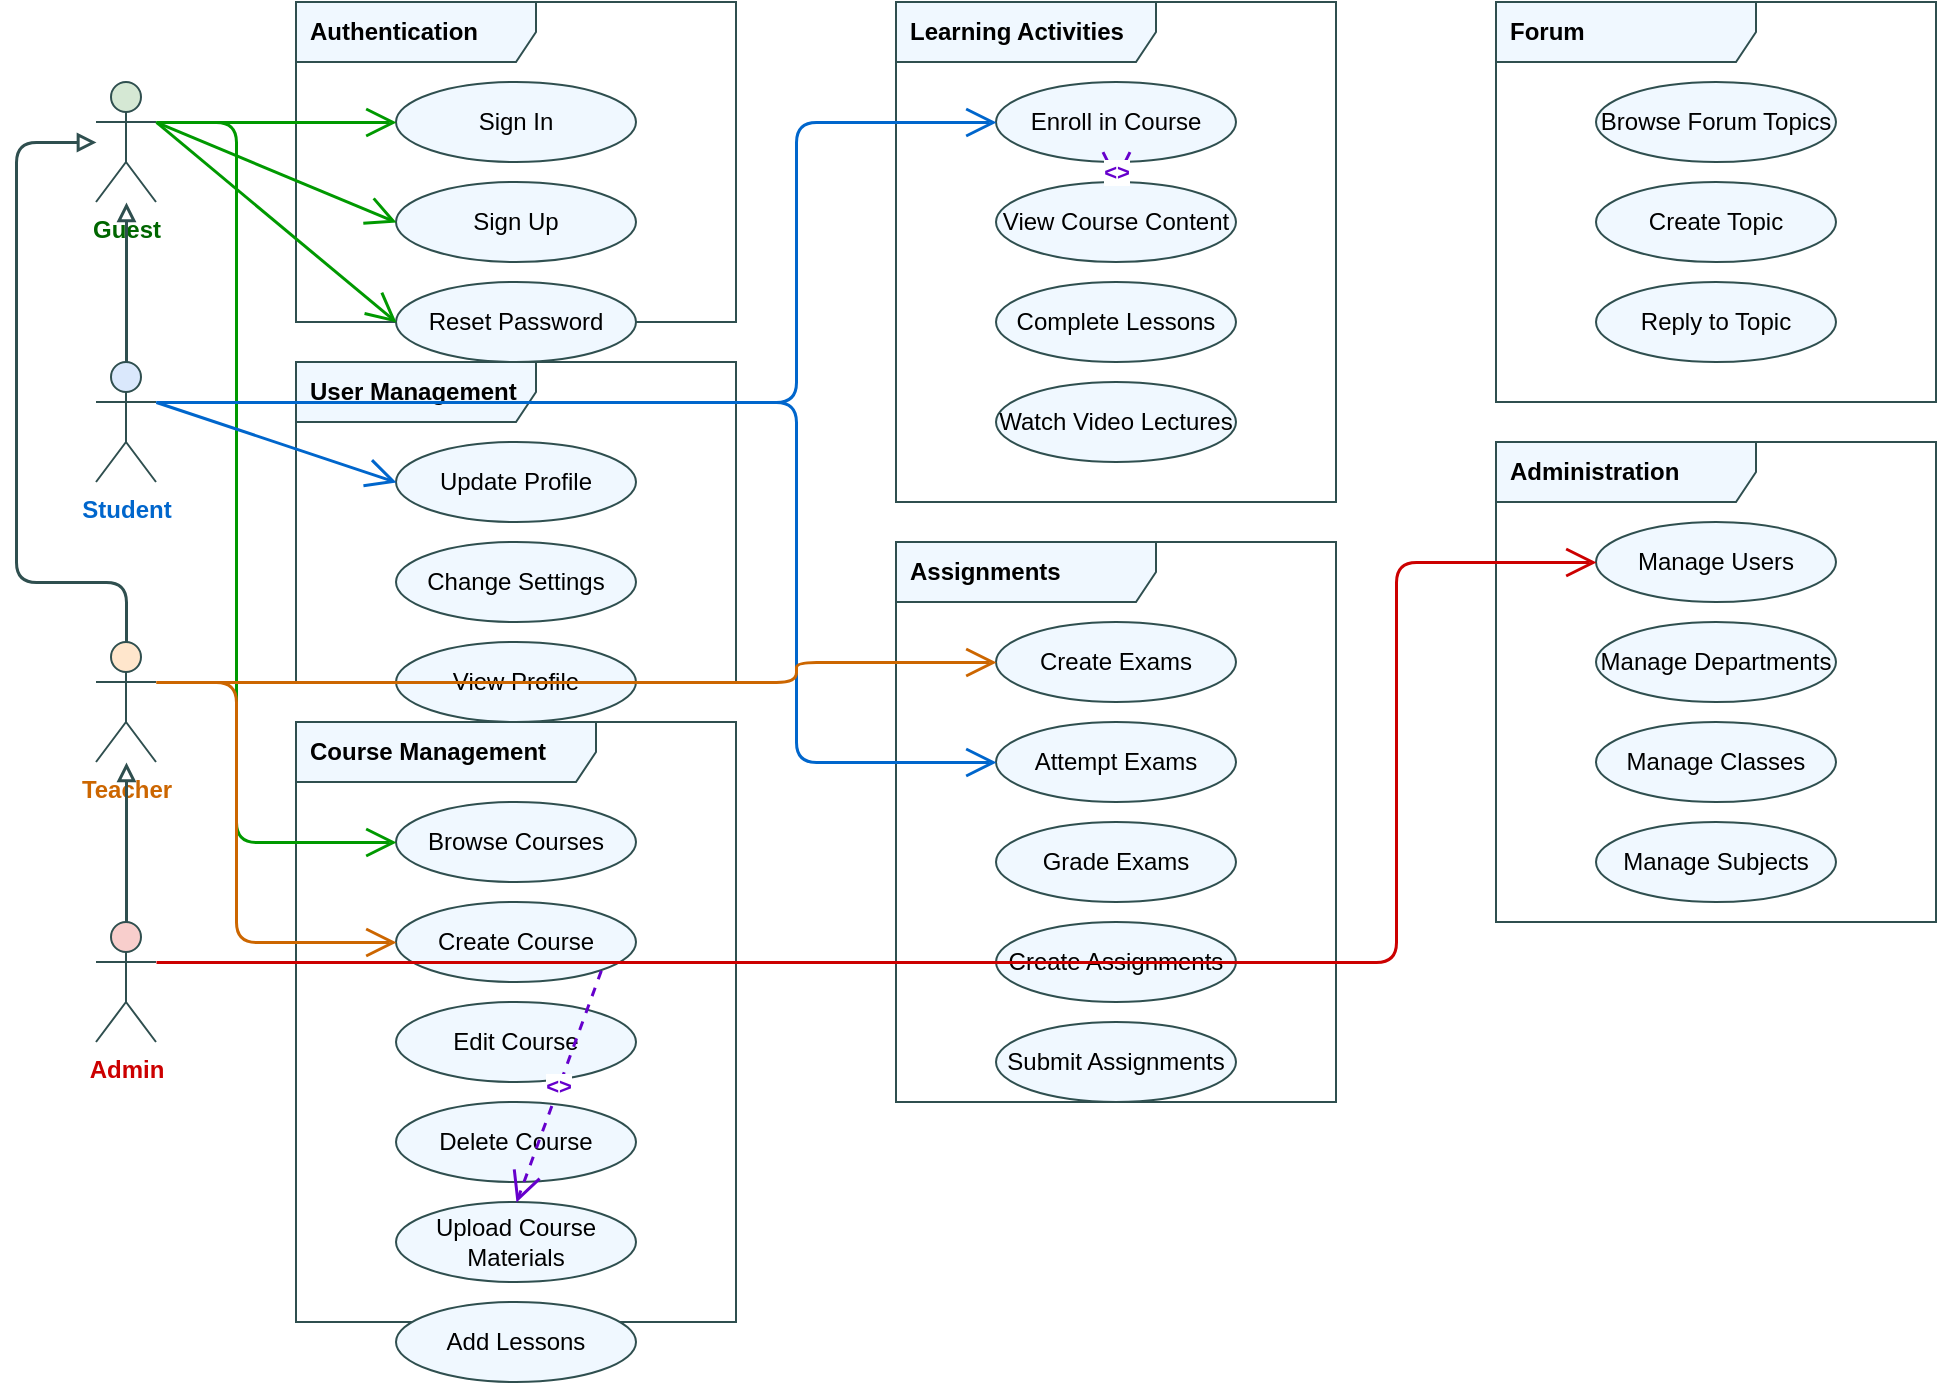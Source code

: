 <mxfile version="27.0.9">
  <diagram id="elearning-use-case" name="E-Learning Use Case">
    <mxGraphModel dx="1389" dy="835" grid="0" gridSize="10" guides="1" tooltips="1" connect="1" arrows="1" fold="1" page="1" pageScale="1" pageWidth="1169" pageHeight="827" background="#ffffff" math="0" shadow="0">
      <root>
        <mxCell id="0" />
        <mxCell id="1" parent="0" />
        <mxCell id="guest" value="Guest" style="shape=umlActor;verticalLabelPosition=bottom;verticalAlign=top;html=1;fillColor=#D5E8D4;strokeColor=#2F4F4F;fontStyle=1;fontColor=#006600;" parent="1" vertex="1">
          <mxGeometry x="100" y="80" width="30" height="60" as="geometry" />
        </mxCell>
        <mxCell id="student" value="Student" style="shape=umlActor;verticalLabelPosition=bottom;verticalAlign=top;html=1;fillColor=#DAE8FC;strokeColor=#2F4F4F;fontStyle=1;fontColor=#0066CC;" parent="1" vertex="1">
          <mxGeometry x="100" y="220" width="30" height="60" as="geometry" />
        </mxCell>
        <mxCell id="teacher" value="Teacher" style="shape=umlActor;verticalLabelPosition=bottom;verticalAlign=top;html=1;fillColor=#FFE6CC;strokeColor=#2F4F4F;fontStyle=1;fontColor=#CC6600;" parent="1" vertex="1">
          <mxGeometry x="100" y="360" width="30" height="60" as="geometry" />
        </mxCell>
        <mxCell id="admin" value="Admin" style="shape=umlActor;verticalLabelPosition=bottom;verticalAlign=top;html=1;fillColor=#F8CECC;strokeColor=#2F4F4F;fontStyle=1;fontColor=#CC0000;" parent="1" vertex="1">
          <mxGeometry x="100" y="500" width="30" height="60" as="geometry" />
        </mxCell>
        <mxCell id="student-guest" value="" style="endArrow=block;endFill=0;html=1;edgeStyle=orthogonalEdgeStyle;align=left;verticalAlign=top;exitX=0.5;exitY=0;exitDx=0;exitDy=0;entryX=0.5;entryY=1;entryDx=0;entryDy=0;strokeColor=#2F4F4F;strokeWidth=1.5;" parent="1" source="student" target="guest" edge="1">
          <mxGeometry x="-1" relative="1" as="geometry">
            <mxPoint x="130" y="180" as="targetPoint" />
            <Array as="points">
              <mxPoint x="115" y="190" />
              <mxPoint x="115" y="190" />
            </Array>
          </mxGeometry>
        </mxCell>
        <mxCell id="teacher-guest" value="" style="endArrow=block;endFill=0;html=1;edgeStyle=orthogonalEdgeStyle;align=left;verticalAlign=top;exitX=0.5;exitY=0;exitDx=0;exitDy=0;strokeColor=#2F4F4F;strokeWidth=1.5;" parent="1" source="teacher" target="guest" edge="1">
          <mxGeometry x="-1" relative="1" as="geometry">
            <mxPoint x="130" y="180" as="targetPoint" />
            <Array as="points">
              <mxPoint x="115" y="330" />
              <mxPoint x="60" y="330" />
              <mxPoint x="60" y="110" />
            </Array>
          </mxGeometry>
        </mxCell>
        <mxCell id="admin-teacher" value="" style="endArrow=block;endFill=0;html=1;edgeStyle=orthogonalEdgeStyle;align=left;verticalAlign=top;exitX=0.5;exitY=0;exitDx=0;exitDy=0;strokeColor=#2F4F4F;strokeWidth=1.5;" parent="1" source="admin" target="teacher" edge="1">
          <mxGeometry x="-1" relative="1" as="geometry">
            <mxPoint x="130" y="320" as="targetPoint" />
            <Array as="points">
              <mxPoint x="115" y="470" />
              <mxPoint x="115" y="470" />
            </Array>
          </mxGeometry>
        </mxCell>
        <mxCell id="auth-pkg" value="Authentication" style="shape=umlFrame;whiteSpace=wrap;html=1;width=120;height=30;boundedLbl=1;verticalAlign=middle;align=left;spacingLeft=5;fillColor=#F0F8FF;strokeColor=#2F4F4F;fontStyle=1;fontColor=#000000;" parent="1" vertex="1">
          <mxGeometry x="200" y="40" width="220" height="160" as="geometry" />
        </mxCell>
        <mxCell id="signin" value="Sign In" style="ellipse;whiteSpace=wrap;html=1;fillColor=#F0F8FF;strokeColor=#2F4F4F;fontColor=#000000;" parent="1" vertex="1">
          <mxGeometry x="250" y="80" width="120" height="40" as="geometry" />
        </mxCell>
        <mxCell id="signup" value="Sign Up" style="ellipse;whiteSpace=wrap;html=1;fillColor=#F0F8FF;strokeColor=#2F4F4F;fontColor=#000000;" parent="1" vertex="1">
          <mxGeometry x="250" y="130" width="120" height="40" as="geometry" />
        </mxCell>
        <mxCell id="resetpw" value="Reset Password" style="ellipse;whiteSpace=wrap;html=1;fillColor=#F0F8FF;strokeColor=#2F4F4F;fontColor=#000000;" parent="1" vertex="1">
          <mxGeometry x="250" y="180" width="120" height="40" as="geometry" />
        </mxCell>
        <mxCell id="user-pkg" value="User Management" style="shape=umlFrame;whiteSpace=wrap;html=1;width=120;height=30;boundedLbl=1;verticalAlign=middle;align=left;spacingLeft=5;fillColor=#F0F8FF;strokeColor=#2F4F4F;fontStyle=1;fontColor=#000000;" parent="1" vertex="1">
          <mxGeometry x="200" y="220" width="220" height="160" as="geometry" />
        </mxCell>
        <mxCell id="updateprofile" value="Update Profile" style="ellipse;whiteSpace=wrap;html=1;fillColor=#F0F8FF;strokeColor=#2F4F4F;fontColor=#000000;" parent="1" vertex="1">
          <mxGeometry x="250" y="260" width="120" height="40" as="geometry" />
        </mxCell>
        <mxCell id="changesettings" value="Change Settings" style="ellipse;whiteSpace=wrap;html=1;fillColor=#F0F8FF;strokeColor=#2F4F4F;fontColor=#000000;" parent="1" vertex="1">
          <mxGeometry x="250" y="310" width="120" height="40" as="geometry" />
        </mxCell>
        <mxCell id="viewprofile" value="View Profile" style="ellipse;whiteSpace=wrap;html=1;fillColor=#F0F8FF;strokeColor=#2F4F4F;fontColor=#000000;" parent="1" vertex="1">
          <mxGeometry x="250" y="360" width="120" height="40" as="geometry" />
        </mxCell>
        <mxCell id="course-pkg" value="Course Management" style="shape=umlFrame;whiteSpace=wrap;html=1;width=150;height=30;boundedLbl=1;verticalAlign=middle;align=left;spacingLeft=5;fillColor=#F0F8FF;strokeColor=#2F4F4F;fontStyle=1;fontColor=#000000;" parent="1" vertex="1">
          <mxGeometry x="200" y="400" width="220" height="300" as="geometry" />
        </mxCell>
        <mxCell id="browsecourses" value="Browse Courses" style="ellipse;whiteSpace=wrap;html=1;fillColor=#F0F8FF;strokeColor=#2F4F4F;fontColor=#000000;" parent="1" vertex="1">
          <mxGeometry x="250" y="440" width="120" height="40" as="geometry" />
        </mxCell>
        <mxCell id="createcourse" value="Create Course" style="ellipse;whiteSpace=wrap;html=1;fillColor=#F0F8FF;strokeColor=#2F4F4F;fontColor=#000000;" parent="1" vertex="1">
          <mxGeometry x="250" y="490" width="120" height="40" as="geometry" />
        </mxCell>
        <mxCell id="editcourse" value="Edit Course" style="ellipse;whiteSpace=wrap;html=1;fillColor=#F0F8FF;strokeColor=#2F4F4F;fontColor=#000000;" parent="1" vertex="1">
          <mxGeometry x="250" y="540" width="120" height="40" as="geometry" />
        </mxCell>
        <mxCell id="deletecourse" value="Delete Course" style="ellipse;whiteSpace=wrap;html=1;fillColor=#F0F8FF;strokeColor=#2F4F4F;fontColor=#000000;" parent="1" vertex="1">
          <mxGeometry x="250" y="590" width="120" height="40" as="geometry" />
        </mxCell>
        <mxCell id="uploadmaterials" value="Upload Course Materials" style="ellipse;whiteSpace=wrap;html=1;fillColor=#F0F8FF;strokeColor=#2F4F4F;fontColor=#000000;" parent="1" vertex="1">
          <mxGeometry x="250" y="640" width="120" height="40" as="geometry" />
        </mxCell>
        <mxCell id="addlessons" value="Add Lessons" style="ellipse;whiteSpace=wrap;html=1;fillColor=#F0F8FF;strokeColor=#2F4F4F;fontColor=#000000;" parent="1" vertex="1">
          <mxGeometry x="250" y="690" width="120" height="40" as="geometry" />
        </mxCell>
        <mxCell id="learning-pkg" value="Learning Activities" style="shape=umlFrame;whiteSpace=wrap;html=1;width=130;height=30;boundedLbl=1;verticalAlign=middle;align=left;spacingLeft=5;fillColor=#F0F8FF;strokeColor=#2F4F4F;fontStyle=1;fontColor=#000000;" parent="1" vertex="1">
          <mxGeometry x="500" y="40" width="220" height="250" as="geometry" />
        </mxCell>
        <mxCell id="enrollcourse" value="Enroll in Course" style="ellipse;whiteSpace=wrap;html=1;fillColor=#F0F8FF;strokeColor=#2F4F4F;fontColor=#000000;" parent="1" vertex="1">
          <mxGeometry x="550" y="80" width="120" height="40" as="geometry" />
        </mxCell>
        <mxCell id="viewcontent" value="View Course Content" style="ellipse;whiteSpace=wrap;html=1;fillColor=#F0F8FF;strokeColor=#2F4F4F;fontColor=#000000;" parent="1" vertex="1">
          <mxGeometry x="550" y="130" width="120" height="40" as="geometry" />
        </mxCell>
        <mxCell id="completelessons" value="Complete Lessons" style="ellipse;whiteSpace=wrap;html=1;fillColor=#F0F8FF;strokeColor=#2F4F4F;fontColor=#000000;" parent="1" vertex="1">
          <mxGeometry x="550" y="180" width="120" height="40" as="geometry" />
        </mxCell>
        <mxCell id="watchvideos" value="Watch Video Lectures" style="ellipse;whiteSpace=wrap;html=1;fillColor=#F0F8FF;strokeColor=#2F4F4F;fontColor=#000000;" parent="1" vertex="1">
          <mxGeometry x="550" y="230" width="120" height="40" as="geometry" />
        </mxCell>
        <mxCell id="assignments-pkg" value="Assignments" style="shape=umlFrame;whiteSpace=wrap;html=1;width=130;height=30;boundedLbl=1;verticalAlign=middle;align=left;spacingLeft=5;fillColor=#F0F8FF;strokeColor=#2F4F4F;fontStyle=1;fontColor=#000000;" parent="1" vertex="1">
          <mxGeometry x="500" y="310" width="220" height="280" as="geometry" />
        </mxCell>
        <mxCell id="createexams" value="Create Exams" style="ellipse;whiteSpace=wrap;html=1;fillColor=#F0F8FF;strokeColor=#2F4F4F;fontColor=#000000;" parent="1" vertex="1">
          <mxGeometry x="550" y="350" width="120" height="40" as="geometry" />
        </mxCell>
        <mxCell id="attemptexams" value="Attempt Exams" style="ellipse;whiteSpace=wrap;html=1;fillColor=#F0F8FF;strokeColor=#2F4F4F;fontColor=#000000;" parent="1" vertex="1">
          <mxGeometry x="550" y="400" width="120" height="40" as="geometry" />
        </mxCell>
        <mxCell id="gradeexams" value="Grade Exams" style="ellipse;whiteSpace=wrap;html=1;fillColor=#F0F8FF;strokeColor=#2F4F4F;fontColor=#000000;" parent="1" vertex="1">
          <mxGeometry x="550" y="450" width="120" height="40" as="geometry" />
        </mxCell>
        <mxCell id="createassignments" value="Create Assignments" style="ellipse;whiteSpace=wrap;html=1;fillColor=#F0F8FF;strokeColor=#2F4F4F;fontColor=#000000;" parent="1" vertex="1">
          <mxGeometry x="550" y="500" width="120" height="40" as="geometry" />
        </mxCell>
        <mxCell id="submitassignments" value="Submit Assignments" style="ellipse;whiteSpace=wrap;html=1;fillColor=#F0F8FF;strokeColor=#2F4F4F;fontColor=#000000;" parent="1" vertex="1">
          <mxGeometry x="550" y="550" width="120" height="40" as="geometry" />
        </mxCell>
        <mxCell id="forum-pkg" value="Forum" style="shape=umlFrame;whiteSpace=wrap;html=1;width=130;height=30;boundedLbl=1;verticalAlign=middle;align=left;spacingLeft=5;fillColor=#F0F8FF;strokeColor=#2F4F4F;fontStyle=1;fontColor=#000000;" parent="1" vertex="1">
          <mxGeometry x="800" y="40" width="220" height="200" as="geometry" />
        </mxCell>
        <mxCell id="browsetopics" value="Browse Forum Topics" style="ellipse;whiteSpace=wrap;html=1;fillColor=#F0F8FF;strokeColor=#2F4F4F;fontColor=#000000;" parent="1" vertex="1">
          <mxGeometry x="850" y="80" width="120" height="40" as="geometry" />
        </mxCell>
        <mxCell id="createtopic" value="Create Topic" style="ellipse;whiteSpace=wrap;html=1;fillColor=#F0F8FF;strokeColor=#2F4F4F;fontColor=#000000;" parent="1" vertex="1">
          <mxGeometry x="850" y="130" width="120" height="40" as="geometry" />
        </mxCell>
        <mxCell id="replytopic" value="Reply to Topic" style="ellipse;whiteSpace=wrap;html=1;fillColor=#F0F8FF;strokeColor=#2F4F4F;fontColor=#000000;" parent="1" vertex="1">
          <mxGeometry x="850" y="180" width="120" height="40" as="geometry" />
        </mxCell>
        <mxCell id="admin-pkg" value="Administration" style="shape=umlFrame;whiteSpace=wrap;html=1;width=130;height=30;boundedLbl=1;verticalAlign=middle;align=left;spacingLeft=5;fillColor=#F0F8FF;strokeColor=#2F4F4F;fontStyle=1;fontColor=#000000;" parent="1" vertex="1">
          <mxGeometry x="800" y="260" width="220" height="240" as="geometry" />
        </mxCell>
        <mxCell id="manageusers" value="Manage Users" style="ellipse;whiteSpace=wrap;html=1;fillColor=#F0F8FF;strokeColor=#2F4F4F;fontColor=#000000;" parent="1" vertex="1">
          <mxGeometry x="850" y="300" width="120" height="40" as="geometry" />
        </mxCell>
        <mxCell id="managedepartments" value="Manage Departments" style="ellipse;whiteSpace=wrap;html=1;fillColor=#F0F8FF;strokeColor=#2F4F4F;fontColor=#000000;" parent="1" vertex="1">
          <mxGeometry x="850" y="350" width="120" height="40" as="geometry" />
        </mxCell>
        <mxCell id="manageclasses" value="Manage Classes" style="ellipse;whiteSpace=wrap;html=1;fillColor=#F0F8FF;strokeColor=#2F4F4F;fontColor=#000000;" parent="1" vertex="1">
          <mxGeometry x="850" y="400" width="120" height="40" as="geometry" />
        </mxCell>
        <mxCell id="managesubjects" value="Manage Subjects" style="ellipse;whiteSpace=wrap;html=1;fillColor=#F0F8FF;strokeColor=#2F4F4F;fontColor=#000000;" parent="1" vertex="1">
          <mxGeometry x="850" y="450" width="120" height="40" as="geometry" />
        </mxCell>
        <mxCell id="guest-signin" value="" style="endArrow=open;endSize=12;dashed=0;html=1;exitX=1;exitY=0.333;exitDx=0;exitDy=0;exitPerimeter=0;entryX=0;entryY=0.5;entryDx=0;entryDy=0;strokeColor=#009900;strokeWidth=1.5;" parent="1" source="guest" target="signin" edge="1">
          <mxGeometry width="160" relative="1" as="geometry" />
        </mxCell>
        <mxCell id="guest-signup" value="" style="endArrow=open;endSize=12;dashed=0;html=1;exitX=1;exitY=0.333;exitDx=0;exitDy=0;exitPerimeter=0;entryX=0;entryY=0.5;entryDx=0;entryDy=0;strokeColor=#009900;strokeWidth=1.5;" parent="1" source="guest" target="signup" edge="1">
          <mxGeometry width="160" relative="1" as="geometry" />
        </mxCell>
        <mxCell id="guest-resetpw" value="" style="endArrow=open;endSize=12;dashed=0;html=1;exitX=1;exitY=0.333;exitDx=0;exitDy=0;exitPerimeter=0;entryX=0;entryY=0.5;entryDx=0;entryDy=0;strokeColor=#009900;strokeWidth=1.5;" parent="1" source="guest" target="resetpw" edge="1">
          <mxGeometry width="160" relative="1" as="geometry" />
        </mxCell>
        <mxCell id="guest-browsecourses" value="" style="endArrow=open;endSize=12;dashed=0;html=1;exitX=1;exitY=0.333;exitDx=0;exitDy=0;exitPerimeter=0;entryX=0;entryY=0.5;entryDx=0;entryDy=0;strokeColor=#009900;strokeWidth=1.5;" parent="1" source="guest" target="browsecourses" edge="1">
          <mxGeometry width="160" relative="1" as="geometry">
            <Array as="points">
              <mxPoint x="170" y="100" />
              <mxPoint x="170" y="460" />
            </Array>
          </mxGeometry>
        </mxCell>
        <mxCell id="student-updateprofile" value="" style="endArrow=open;endSize=12;dashed=0;html=1;exitX=1;exitY=0.333;exitDx=0;exitDy=0;exitPerimeter=0;entryX=0;entryY=0.5;entryDx=0;entryDy=0;strokeColor=#0066CC;strokeWidth=1.5;" parent="1" source="student" target="updateprofile" edge="1">
          <mxGeometry width="160" relative="1" as="geometry" />
        </mxCell>
        <mxCell id="student-enrollcourse" value="" style="endArrow=open;endSize=12;dashed=0;html=1;exitX=1;exitY=0.333;exitDx=0;exitDy=0;exitPerimeter=0;entryX=0;entryY=0.5;entryDx=0;entryDy=0;strokeColor=#0066CC;strokeWidth=1.5;" parent="1" source="student" target="enrollcourse" edge="1">
          <mxGeometry width="160" relative="1" as="geometry">
            <Array as="points">
              <mxPoint x="450" y="240" />
              <mxPoint x="450" y="100" />
            </Array>
          </mxGeometry>
        </mxCell>
        <mxCell id="student-attemptexams" value="" style="endArrow=open;endSize=12;dashed=0;html=1;exitX=1;exitY=0.333;exitDx=0;exitDy=0;exitPerimeter=0;entryX=0;entryY=0.5;entryDx=0;entryDy=0;strokeColor=#0066CC;strokeWidth=1.5;" parent="1" source="student" target="attemptexams" edge="1">
          <mxGeometry width="160" relative="1" as="geometry">
            <Array as="points">
              <mxPoint x="450" y="240" />
              <mxPoint x="450" y="420" />
            </Array>
          </mxGeometry>
        </mxCell>
        <mxCell id="teacher-createcourse" value="" style="endArrow=open;endSize=12;dashed=0;html=1;exitX=1;exitY=0.333;exitDx=0;exitDy=0;exitPerimeter=0;entryX=0;entryY=0.5;entryDx=0;entryDy=0;strokeColor=#CC6600;strokeWidth=1.5;" parent="1" source="teacher" target="createcourse" edge="1">
          <mxGeometry width="160" relative="1" as="geometry">
            <Array as="points">
              <mxPoint x="170" y="380" />
              <mxPoint x="170" y="510" />
            </Array>
          </mxGeometry>
        </mxCell>
        <mxCell id="teacher-createexams" value="" style="endArrow=open;endSize=12;dashed=0;html=1;exitX=1;exitY=0.333;exitDx=0;exitDy=0;exitPerimeter=0;entryX=0;entryY=0.5;entryDx=0;entryDy=0;strokeColor=#CC6600;strokeWidth=1.5;" parent="1" source="teacher" target="createexams" edge="1">
          <mxGeometry width="160" relative="1" as="geometry">
            <Array as="points">
              <mxPoint x="450" y="380" />
              <mxPoint x="450" y="370" />
            </Array>
          </mxGeometry>
        </mxCell>
        <mxCell id="admin-manageusers" value="" style="endArrow=open;endSize=12;dashed=0;html=1;exitX=1;exitY=0.333;exitDx=0;exitDy=0;exitPerimeter=0;entryX=0;entryY=0.5;entryDx=0;entryDy=0;strokeColor=#CC0000;strokeWidth=1.5;" parent="1" source="admin" target="manageusers" edge="1">
          <mxGeometry width="160" relative="1" as="geometry">
            <Array as="points">
              <mxPoint x="750" y="520" />
              <mxPoint x="750" y="320" />
            </Array>
          </mxGeometry>
        </mxCell>
        <mxCell id="createcourse-uploadmaterials" value="&lt;&lt;include&gt;&gt;" style="endArrow=open;endSize=12;dashed=1;html=1;exitX=1;exitY=1;exitDx=0;exitDy=0;entryX=0.5;entryY=0;entryDx=0;entryDy=0;strokeColor=#6600CC;strokeWidth=1.5;fontColor=#6600CC;fontStyle=1" parent="1" source="createcourse" target="uploadmaterials" edge="1">
          <mxGeometry width="160" relative="1" as="geometry">
            <mxPoint as="offset" />
          </mxGeometry>
        </mxCell>
        <mxCell id="enrollcourse-viewcontent" value="&lt;&lt;include&gt;&gt;" style="endArrow=open;endSize=12;dashed=1;html=1;exitX=0.5;exitY=1;exitDx=0;exitDy=0;entryX=0.5;entryY=0;entryDx=0;entryDy=0;strokeColor=#6600CC;strokeWidth=1.5;fontColor=#6600CC;fontStyle=1" parent="1" source="enrollcourse" target="viewcontent" edge="1">
          <mxGeometry width="160" relative="1" as="geometry">
            <mxPoint as="offset" />
          </mxGeometry>
        </mxCell>
      </root>
    </mxGraphModel>
  </diagram>
</mxfile>
